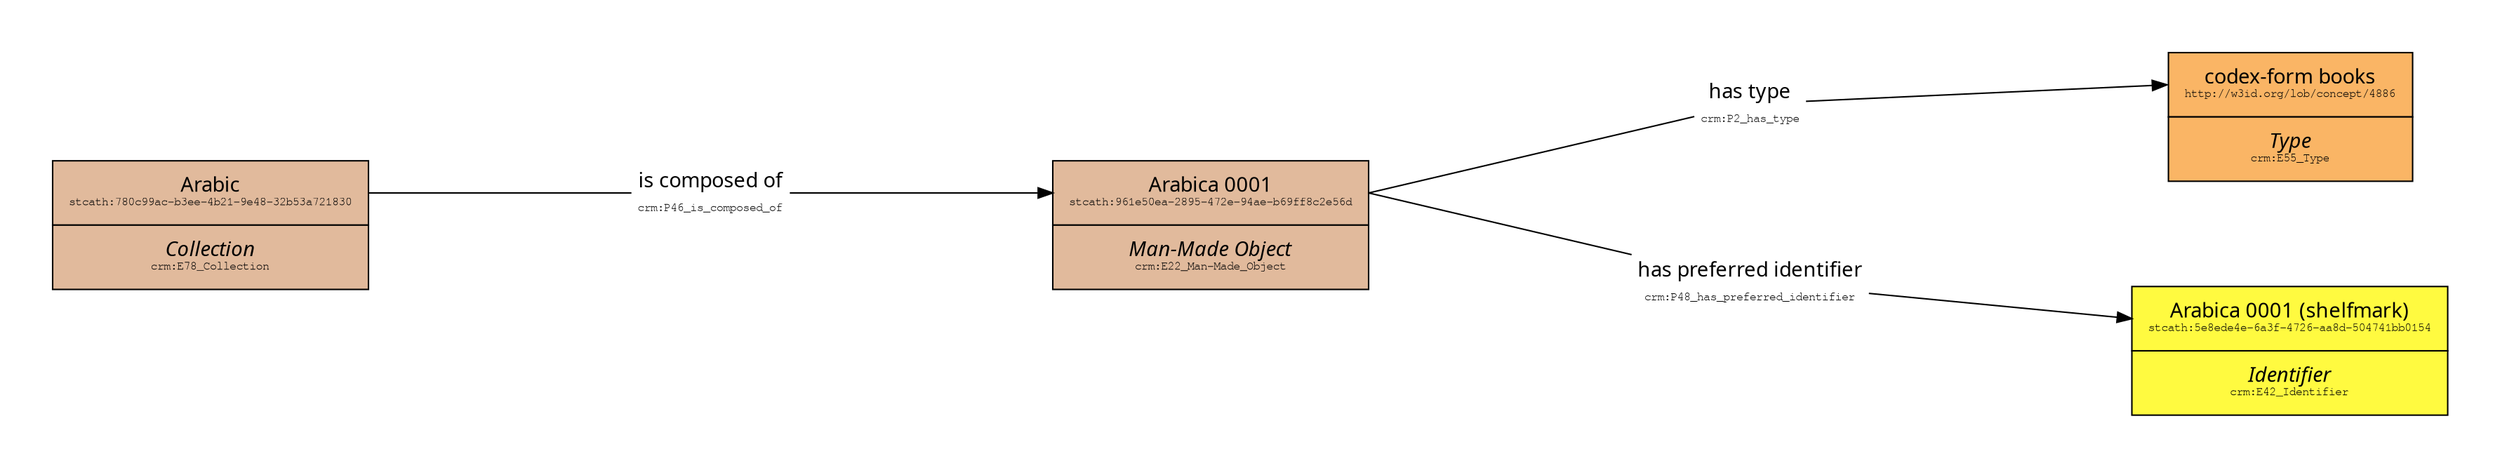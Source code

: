 // MSs
digraph {
	nodesep=1 pad=0.5 rankdir=LR ranksep=2.5 splines=line
	node [margin=0 penwidth=3.0 shape=none]
	httpsdataligatusorgukstcatherinesms780c99acb3ee4b219e4832b53a721830 [label=<<TABLE BORDER="0" CELLBORDER="1" CELLSPACING="0">                    <TR><TD PORT="instance" CELLPADDING="10" bgcolor="#E1BA9C"><FONT FACE="Ubuntu">Arabic</FONT><BR /><FONT FACE="FreeMono" POINT-SIZE="8">stcath:780c99ac-b3ee-4b21-9e48-32b53a721830</FONT></TD></TR>                    <TR><TD PORT="class" CELLPADDING="10" bgcolor="#E1BA9C"><FONT FACE="Ubuntu"><I>Collection</I></FONT><BR /><FONT FACE="FreeMono" POINT-SIZE="8">crm:E78_Collection</FONT></TD></TR>                    </TABLE>>]
	httpsdataligatusorgukstcatherinesms961e50ea2895472e94aeb69ff8c2e56dhttpwwwcidoccrmorgcidoccrmP2_has_typehttpw3idorglobconcept4886 [label=<<TABLE BORDER="0" CELLBORDER="0"><TR><TD BGCOLOR = "white"><FONT FACE="Ubuntu">has type</FONT></TD></TR><TR><TD BGCOLOR = "white"><FONT FACE="FreeMono" POINT-SIZE="8">crm:P2_has_type</FONT></TD></TR></TABLE>>]
	httpsdataligatusorgukstcatherinesms961e50ea2895472e94aeb69ff8c2e56d:instance:e -> httpsdataligatusorgukstcatherinesms961e50ea2895472e94aeb69ff8c2e56dhttpwwwcidoccrmorgcidoccrmP2_has_typehttpw3idorglobconcept4886 [arrowhead=none]
	httpsdataligatusorgukstcatherinesms961e50ea2895472e94aeb69ff8c2e56dhttpwwwcidoccrmorgcidoccrmP2_has_typehttpw3idorglobconcept4886 -> httpw3idorglobconcept4886:instance:w
	httpsdataligatusorgukstcatherinesms780c99acb3ee4b219e4832b53a721830httpwwwcidoccrmorgcidoccrmP46_is_composed_ofhttpsdataligatusorgukstcatherinesms961e50ea2895472e94aeb69ff8c2e56d [label=<<TABLE BORDER="0" CELLBORDER="0"><TR><TD BGCOLOR = "white"><FONT FACE="Ubuntu">is composed of</FONT></TD></TR><TR><TD BGCOLOR = "white"><FONT FACE="FreeMono" POINT-SIZE="8">crm:P46_is_composed_of</FONT></TD></TR></TABLE>>]
	httpsdataligatusorgukstcatherinesms780c99acb3ee4b219e4832b53a721830:instance:e -> httpsdataligatusorgukstcatherinesms780c99acb3ee4b219e4832b53a721830httpwwwcidoccrmorgcidoccrmP46_is_composed_ofhttpsdataligatusorgukstcatherinesms961e50ea2895472e94aeb69ff8c2e56d [arrowhead=none]
	httpsdataligatusorgukstcatherinesms780c99acb3ee4b219e4832b53a721830httpwwwcidoccrmorgcidoccrmP46_is_composed_ofhttpsdataligatusorgukstcatherinesms961e50ea2895472e94aeb69ff8c2e56d -> httpsdataligatusorgukstcatherinesms961e50ea2895472e94aeb69ff8c2e56d:instance:w
	httpsdataligatusorgukstcatherinesms961e50ea2895472e94aeb69ff8c2e56dhttpwwwcidoccrmorgcidoccrmP48_has_preferred_identifierhttpsdataligatusorgukstcatherinesms5e8ede4e6a3f4726aa8d504741bb0154 [label=<<TABLE BORDER="0" CELLBORDER="0"><TR><TD BGCOLOR = "white"><FONT FACE="Ubuntu">has preferred identifier</FONT></TD></TR><TR><TD BGCOLOR = "white"><FONT FACE="FreeMono" POINT-SIZE="8">crm:P48_has_preferred_identifier</FONT></TD></TR></TABLE>>]
	httpsdataligatusorgukstcatherinesms961e50ea2895472e94aeb69ff8c2e56d:instance:e -> httpsdataligatusorgukstcatherinesms961e50ea2895472e94aeb69ff8c2e56dhttpwwwcidoccrmorgcidoccrmP48_has_preferred_identifierhttpsdataligatusorgukstcatherinesms5e8ede4e6a3f4726aa8d504741bb0154 [arrowhead=none]
	httpsdataligatusorgukstcatherinesms961e50ea2895472e94aeb69ff8c2e56dhttpwwwcidoccrmorgcidoccrmP48_has_preferred_identifierhttpsdataligatusorgukstcatherinesms5e8ede4e6a3f4726aa8d504741bb0154 -> httpsdataligatusorgukstcatherinesms5e8ede4e6a3f4726aa8d504741bb0154:instance:w
	httpw3idorglobconcept4886 [label=<<TABLE BORDER="0" CELLBORDER="1" CELLSPACING="0">                    <TR><TD PORT="instance" CELLPADDING="10" bgcolor="#FAB565"><FONT FACE="Ubuntu">codex-form books</FONT><BR /><FONT FACE="FreeMono" POINT-SIZE="8">http://w3id.org/lob/concept/4886</FONT></TD></TR>                    <TR><TD PORT="class" CELLPADDING="10" bgcolor="#FAB565"><FONT FACE="Ubuntu"><I>Type</I></FONT><BR /><FONT FACE="FreeMono" POINT-SIZE="8">crm:E55_Type</FONT></TD></TR>                    </TABLE>>]
	httpsdataligatusorgukstcatherinesms5e8ede4e6a3f4726aa8d504741bb0154 [label=<<TABLE BORDER="0" CELLBORDER="1" CELLSPACING="0">                    <TR><TD PORT="instance" CELLPADDING="10" bgcolor="#fffa40"><FONT FACE="Ubuntu">Arabica 0001 (shelfmark)</FONT><BR /><FONT FACE="FreeMono" POINT-SIZE="8">stcath:5e8ede4e-6a3f-4726-aa8d-504741bb0154</FONT></TD></TR>                    <TR><TD PORT="class" CELLPADDING="10" bgcolor="#fffa40"><FONT FACE="Ubuntu"><I>Identifier</I></FONT><BR /><FONT FACE="FreeMono" POINT-SIZE="8">crm:E42_Identifier</FONT></TD></TR>                    </TABLE>>]
	httpsdataligatusorgukstcatherinesms961e50ea2895472e94aeb69ff8c2e56d [label=<<TABLE BORDER="0" CELLBORDER="1" CELLSPACING="0">                    <TR><TD PORT="instance" CELLPADDING="10" bgcolor="#E1BA9C"><FONT FACE="Ubuntu">Arabica 0001</FONT><BR /><FONT FACE="FreeMono" POINT-SIZE="8">stcath:961e50ea-2895-472e-94ae-b69ff8c2e56d</FONT></TD></TR>                    <TR><TD PORT="class" CELLPADDING="10" bgcolor="#E1BA9C"><FONT FACE="Ubuntu"><I>Man-Made Object</I></FONT><BR /><FONT FACE="FreeMono" POINT-SIZE="8">crm:E22_Man-Made_Object</FONT></TD></TR>                    </TABLE>>]
}
